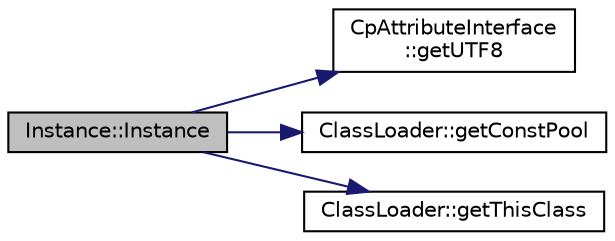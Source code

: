 digraph "Instance::Instance"
{
  edge [fontname="Helvetica",fontsize="10",labelfontname="Helvetica",labelfontsize="10"];
  node [fontname="Helvetica",fontsize="10",shape=record];
  rankdir="LR";
  Node1 [label="Instance::Instance",height=0.2,width=0.4,color="black", fillcolor="grey75", style="filled", fontcolor="black"];
  Node1 -> Node2 [color="midnightblue",fontsize="10",style="solid"];
  Node2 [label="CpAttributeInterface\l::getUTF8",height=0.2,width=0.4,color="black", fillcolor="white", style="filled",URL="$struct_cp_attribute_interface.html#a99cabbc15a0af5273a6d324dfbc78f41"];
  Node1 -> Node3 [color="midnightblue",fontsize="10",style="solid"];
  Node3 [label="ClassLoader::getConstPool",height=0.2,width=0.4,color="black", fillcolor="white", style="filled",URL="$class_class_loader.html#a8f3dc8367a76e7a4594bd5e8206d3977"];
  Node1 -> Node4 [color="midnightblue",fontsize="10",style="solid"];
  Node4 [label="ClassLoader::getThisClass",height=0.2,width=0.4,color="black", fillcolor="white", style="filled",URL="$class_class_loader.html#a3346ccdf7148ea48826d858326c4de00"];
}
